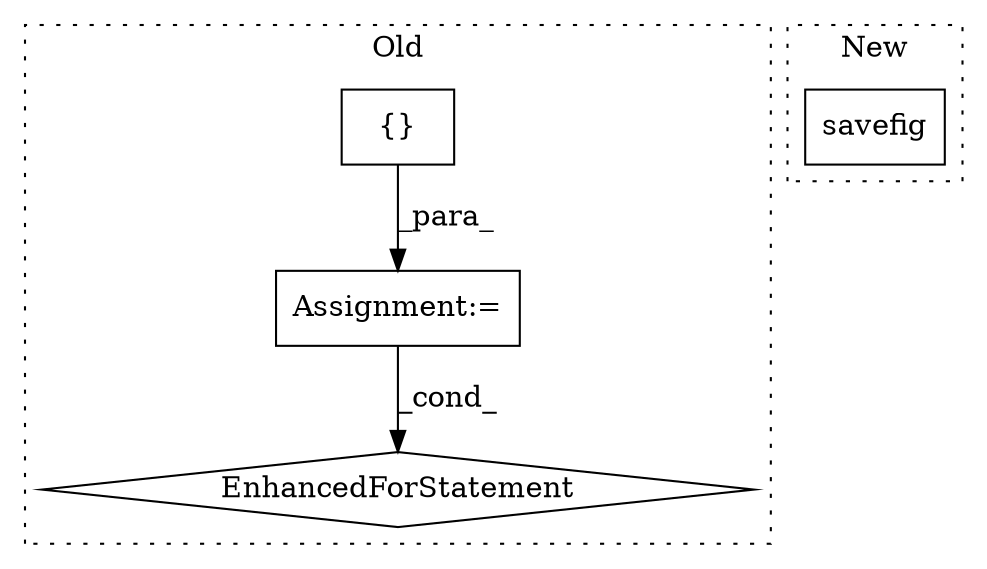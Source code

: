 digraph G {
subgraph cluster0 {
1 [label="EnhancedForStatement" a="70" s="1462,1561" l="53,2" shape="diamond"];
3 [label="Assignment:=" a="7" s="1263" l="1" shape="box"];
4 [label="{}" a="4" s="1281,1329" l="1,1" shape="box"];
label = "Old";
style="dotted";
}
subgraph cluster1 {
2 [label="savefig" a="32" s="1360,1380" l="8,1" shape="box"];
label = "New";
style="dotted";
}
3 -> 1 [label="_cond_"];
4 -> 3 [label="_para_"];
}
